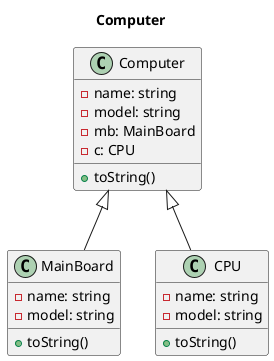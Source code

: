 @startuml

title Computer

class Computer {
    -name: string
    -model: string
    -mb: MainBoard
    -c: CPU
    +toString()
}

class MainBoard {
    -name: string
    -model: string
    +toString()
}

class CPU {
    -name: string
    -model: string
    +toString()
}

Computer <|-- MainBoard
Computer <|-- CPU


@enduml
